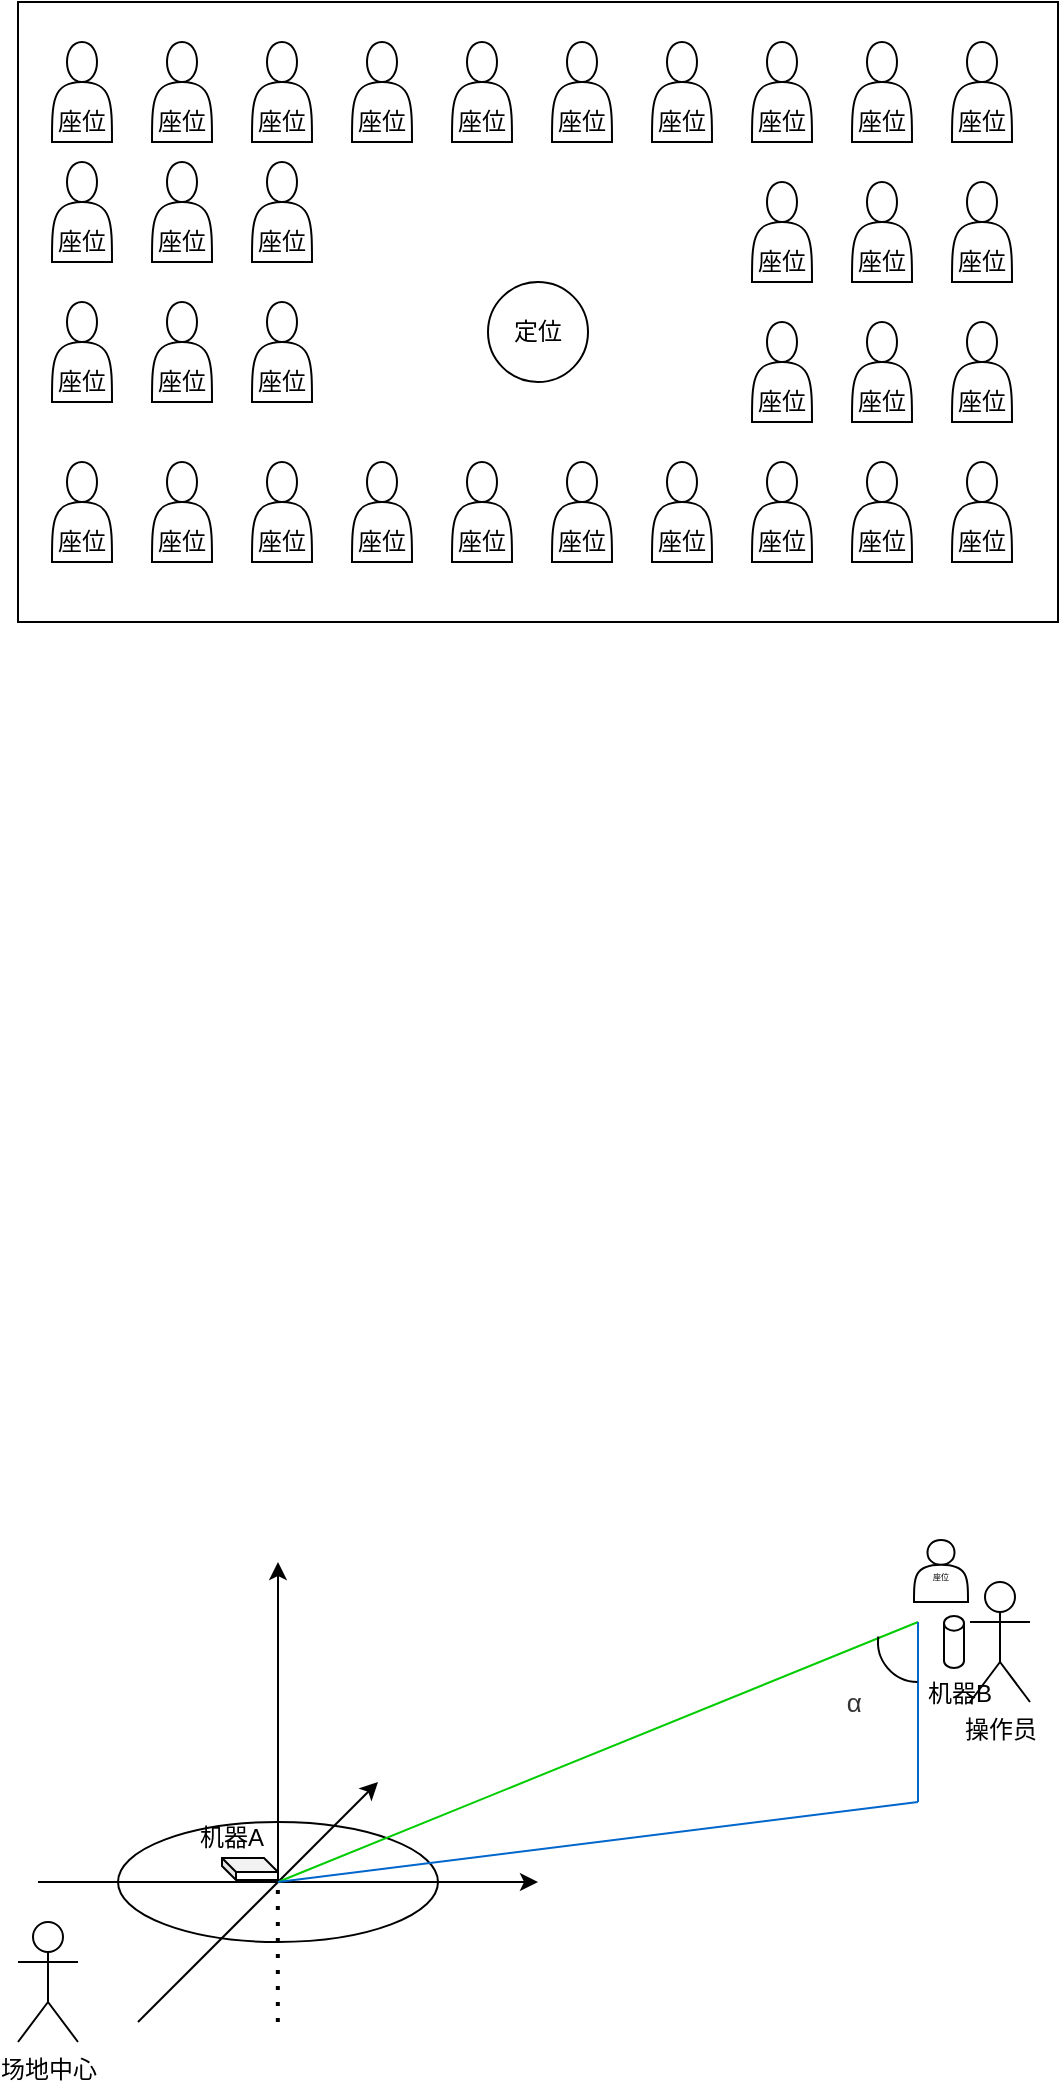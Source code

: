 <mxfile version="13.6.0" type="github">
  <diagram id="Auys1NDRf-AyNC6vhSMe" name="Page-1">
    <mxGraphModel dx="1349" dy="1953" grid="0" gridSize="10" guides="1" tooltips="1" connect="1" arrows="1" fold="1" page="1" pageScale="1" pageWidth="827" pageHeight="1169" math="0" shadow="0">
      <root>
        <mxCell id="0" />
        <mxCell id="1" parent="0" />
        <mxCell id="lMemVwoY50pMKoM0oDk7-1" value="场地中心" style="shape=umlActor;verticalLabelPosition=bottom;verticalAlign=top;html=1;outlineConnect=0;" parent="1" vertex="1">
          <mxGeometry x="153" y="410" width="30" height="60" as="geometry" />
        </mxCell>
        <mxCell id="lMemVwoY50pMKoM0oDk7-2" value="操作员" style="shape=umlActor;verticalLabelPosition=bottom;verticalAlign=top;html=1;outlineConnect=0;" parent="1" vertex="1">
          <mxGeometry x="629" y="240" width="30" height="60" as="geometry" />
        </mxCell>
        <mxCell id="lMemVwoY50pMKoM0oDk7-3" value="" style="ellipse;whiteSpace=wrap;html=1;" parent="1" vertex="1">
          <mxGeometry x="203" y="360" width="160" height="60" as="geometry" />
        </mxCell>
        <mxCell id="lMemVwoY50pMKoM0oDk7-4" value="" style="endArrow=classic;html=1;" parent="1" edge="1">
          <mxGeometry width="50" height="50" relative="1" as="geometry">
            <mxPoint x="283" y="390" as="sourcePoint" />
            <mxPoint x="283" y="230" as="targetPoint" />
            <Array as="points">
              <mxPoint x="283" y="240" />
            </Array>
          </mxGeometry>
        </mxCell>
        <mxCell id="lMemVwoY50pMKoM0oDk7-5" value="" style="endArrow=none;dashed=1;html=1;dashPattern=1 3;strokeWidth=2;" parent="1" edge="1">
          <mxGeometry width="50" height="50" relative="1" as="geometry">
            <mxPoint x="282.92" y="460" as="sourcePoint" />
            <mxPoint x="282.92" y="390" as="targetPoint" />
          </mxGeometry>
        </mxCell>
        <mxCell id="lMemVwoY50pMKoM0oDk7-6" value="" style="endArrow=classic;html=1;" parent="1" edge="1">
          <mxGeometry width="50" height="50" relative="1" as="geometry">
            <mxPoint x="213" y="460" as="sourcePoint" />
            <mxPoint x="333" y="340" as="targetPoint" />
          </mxGeometry>
        </mxCell>
        <mxCell id="lMemVwoY50pMKoM0oDk7-7" value="" style="endArrow=classic;html=1;" parent="1" edge="1">
          <mxGeometry width="50" height="50" relative="1" as="geometry">
            <mxPoint x="163" y="390" as="sourcePoint" />
            <mxPoint x="413" y="390" as="targetPoint" />
          </mxGeometry>
        </mxCell>
        <mxCell id="lMemVwoY50pMKoM0oDk7-9" value="" style="endArrow=none;html=1;fillColor=#00CC00;strokeColor=#00CC00;" parent="1" edge="1">
          <mxGeometry width="50" height="50" relative="1" as="geometry">
            <mxPoint x="283" y="390" as="sourcePoint" />
            <mxPoint x="603" y="260" as="targetPoint" />
          </mxGeometry>
        </mxCell>
        <mxCell id="lMemVwoY50pMKoM0oDk7-10" value="" style="endArrow=none;html=1;fillColor=#00CC00;strokeColor=#0066CC;" parent="1" edge="1">
          <mxGeometry width="50" height="50" relative="1" as="geometry">
            <mxPoint x="603" y="350" as="sourcePoint" />
            <mxPoint x="603" y="260" as="targetPoint" />
          </mxGeometry>
        </mxCell>
        <mxCell id="lMemVwoY50pMKoM0oDk7-11" value="" style="endArrow=none;html=1;fillColor=#00CC00;strokeColor=#0066CC;" parent="1" edge="1">
          <mxGeometry width="50" height="50" relative="1" as="geometry">
            <mxPoint x="283" y="390" as="sourcePoint" />
            <mxPoint x="603" y="350" as="targetPoint" />
          </mxGeometry>
        </mxCell>
        <mxCell id="lMemVwoY50pMKoM0oDk7-12" value="&lt;br style=&quot;font-size: 4px&quot;&gt;座位" style="shape=actor;whiteSpace=wrap;html=1;fontSize=4;" parent="1" vertex="1">
          <mxGeometry x="601" y="219" width="27" height="31" as="geometry" />
        </mxCell>
        <mxCell id="lMemVwoY50pMKoM0oDk7-13" value="" style="verticalLabelPosition=bottom;verticalAlign=top;html=1;shape=mxgraph.basic.arc;startAngle=0.502;endAngle=0.772;" parent="1" vertex="1">
          <mxGeometry x="583" y="250" width="40" height="40" as="geometry" />
        </mxCell>
        <mxCell id="lMemVwoY50pMKoM0oDk7-14" value="&lt;span style=&quot;color: rgb(51 , 51 , 51) ; font-family: &amp;#34;microsoft yahei&amp;#34; , &amp;#34;arial&amp;#34; , sans-serif ; font-size: 13px ; background-color: rgb(255 , 255 , 255)&quot;&gt;α&amp;nbsp;&lt;/span&gt;" style="text;html=1;strokeColor=none;fillColor=none;align=center;verticalAlign=middle;whiteSpace=wrap;rounded=0;" parent="1" vertex="1">
          <mxGeometry x="553" y="290" width="40" height="20" as="geometry" />
        </mxCell>
        <mxCell id="lMemVwoY50pMKoM0oDk7-15" value="" style="rounded=0;whiteSpace=wrap;html=1;" parent="1" vertex="1">
          <mxGeometry x="153" y="-550" width="520" height="310" as="geometry" />
        </mxCell>
        <mxCell id="lMemVwoY50pMKoM0oDk7-19" value="定位" style="ellipse;whiteSpace=wrap;html=1;aspect=fixed;" parent="1" vertex="1">
          <mxGeometry x="388" y="-410" width="50" height="50" as="geometry" />
        </mxCell>
        <mxCell id="lMemVwoY50pMKoM0oDk7-20" value="&lt;br&gt;&lt;br&gt;座位" style="shape=actor;whiteSpace=wrap;html=1;" parent="1" vertex="1">
          <mxGeometry x="520" y="-530" width="30" height="50" as="geometry" />
        </mxCell>
        <mxCell id="lMemVwoY50pMKoM0oDk7-21" value="&lt;br&gt;&lt;br&gt;座位" style="shape=actor;whiteSpace=wrap;html=1;" parent="1" vertex="1">
          <mxGeometry x="620" y="-530" width="30" height="50" as="geometry" />
        </mxCell>
        <mxCell id="lMemVwoY50pMKoM0oDk7-22" value="&lt;br&gt;&lt;br&gt;座位" style="shape=actor;whiteSpace=wrap;html=1;" parent="1" vertex="1">
          <mxGeometry x="570" y="-530" width="30" height="50" as="geometry" />
        </mxCell>
        <mxCell id="lMemVwoY50pMKoM0oDk7-24" value="&lt;br&gt;&lt;br&gt;座位" style="shape=actor;whiteSpace=wrap;html=1;" parent="1" vertex="1">
          <mxGeometry x="520" y="-460" width="30" height="50" as="geometry" />
        </mxCell>
        <mxCell id="lMemVwoY50pMKoM0oDk7-25" value="&lt;br&gt;&lt;br&gt;座位" style="shape=actor;whiteSpace=wrap;html=1;" parent="1" vertex="1">
          <mxGeometry x="570" y="-460" width="30" height="50" as="geometry" />
        </mxCell>
        <mxCell id="lMemVwoY50pMKoM0oDk7-26" value="&lt;br&gt;&lt;br&gt;座位" style="shape=actor;whiteSpace=wrap;html=1;" parent="1" vertex="1">
          <mxGeometry x="620" y="-460" width="30" height="50" as="geometry" />
        </mxCell>
        <mxCell id="lMemVwoY50pMKoM0oDk7-27" value="&lt;br&gt;&lt;br&gt;座位" style="shape=actor;whiteSpace=wrap;html=1;" parent="1" vertex="1">
          <mxGeometry x="520" y="-390" width="30" height="50" as="geometry" />
        </mxCell>
        <mxCell id="lMemVwoY50pMKoM0oDk7-28" value="&lt;br&gt;&lt;br&gt;座位" style="shape=actor;whiteSpace=wrap;html=1;" parent="1" vertex="1">
          <mxGeometry x="570" y="-390" width="30" height="50" as="geometry" />
        </mxCell>
        <mxCell id="lMemVwoY50pMKoM0oDk7-29" value="&lt;br&gt;&lt;br&gt;座位" style="shape=actor;whiteSpace=wrap;html=1;" parent="1" vertex="1">
          <mxGeometry x="620" y="-390" width="30" height="50" as="geometry" />
        </mxCell>
        <mxCell id="lMemVwoY50pMKoM0oDk7-30" value="&lt;br&gt;&lt;br&gt;座位" style="shape=actor;whiteSpace=wrap;html=1;" parent="1" vertex="1">
          <mxGeometry x="520" y="-320" width="30" height="50" as="geometry" />
        </mxCell>
        <mxCell id="lMemVwoY50pMKoM0oDk7-31" value="&lt;br&gt;&lt;br&gt;座位" style="shape=actor;whiteSpace=wrap;html=1;" parent="1" vertex="1">
          <mxGeometry x="570" y="-320" width="30" height="50" as="geometry" />
        </mxCell>
        <mxCell id="lMemVwoY50pMKoM0oDk7-32" value="&lt;br&gt;&lt;br&gt;座位" style="shape=actor;whiteSpace=wrap;html=1;" parent="1" vertex="1">
          <mxGeometry x="620" y="-320" width="30" height="50" as="geometry" />
        </mxCell>
        <mxCell id="lMemVwoY50pMKoM0oDk7-34" value="&lt;br&gt;&lt;br&gt;座位" style="shape=actor;whiteSpace=wrap;html=1;" parent="1" vertex="1">
          <mxGeometry x="370" y="-530" width="30" height="50" as="geometry" />
        </mxCell>
        <mxCell id="lMemVwoY50pMKoM0oDk7-35" value="&lt;br&gt;&lt;br&gt;座位" style="shape=actor;whiteSpace=wrap;html=1;" parent="1" vertex="1">
          <mxGeometry x="470" y="-530" width="30" height="50" as="geometry" />
        </mxCell>
        <mxCell id="lMemVwoY50pMKoM0oDk7-36" value="&lt;br&gt;&lt;br&gt;座位" style="shape=actor;whiteSpace=wrap;html=1;" parent="1" vertex="1">
          <mxGeometry x="420" y="-530" width="30" height="50" as="geometry" />
        </mxCell>
        <mxCell id="lMemVwoY50pMKoM0oDk7-40" value="&lt;br&gt;&lt;br&gt;座位" style="shape=actor;whiteSpace=wrap;html=1;" parent="1" vertex="1">
          <mxGeometry x="220" y="-530" width="30" height="50" as="geometry" />
        </mxCell>
        <mxCell id="lMemVwoY50pMKoM0oDk7-41" value="&lt;br&gt;&lt;br&gt;座位" style="shape=actor;whiteSpace=wrap;html=1;" parent="1" vertex="1">
          <mxGeometry x="320" y="-530" width="30" height="50" as="geometry" />
        </mxCell>
        <mxCell id="lMemVwoY50pMKoM0oDk7-42" value="&lt;br&gt;&lt;br&gt;座位" style="shape=actor;whiteSpace=wrap;html=1;" parent="1" vertex="1">
          <mxGeometry x="270" y="-530" width="30" height="50" as="geometry" />
        </mxCell>
        <mxCell id="lMemVwoY50pMKoM0oDk7-44" value="&lt;br&gt;&lt;br&gt;座位" style="shape=actor;whiteSpace=wrap;html=1;" parent="1" vertex="1">
          <mxGeometry x="170" y="-530" width="30" height="50" as="geometry" />
        </mxCell>
        <mxCell id="lMemVwoY50pMKoM0oDk7-46" value="&lt;br&gt;&lt;br&gt;座位" style="shape=actor;whiteSpace=wrap;html=1;" parent="1" vertex="1">
          <mxGeometry x="370" y="-320" width="30" height="50" as="geometry" />
        </mxCell>
        <mxCell id="lMemVwoY50pMKoM0oDk7-47" value="&lt;br&gt;&lt;br&gt;座位" style="shape=actor;whiteSpace=wrap;html=1;" parent="1" vertex="1">
          <mxGeometry x="470" y="-320" width="30" height="50" as="geometry" />
        </mxCell>
        <mxCell id="lMemVwoY50pMKoM0oDk7-48" value="&lt;br&gt;&lt;br&gt;座位" style="shape=actor;whiteSpace=wrap;html=1;" parent="1" vertex="1">
          <mxGeometry x="420" y="-320" width="30" height="50" as="geometry" />
        </mxCell>
        <mxCell id="lMemVwoY50pMKoM0oDk7-49" value="&lt;br&gt;&lt;br&gt;座位" style="shape=actor;whiteSpace=wrap;html=1;" parent="1" vertex="1">
          <mxGeometry x="220" y="-320" width="30" height="50" as="geometry" />
        </mxCell>
        <mxCell id="lMemVwoY50pMKoM0oDk7-50" value="&lt;br&gt;&lt;br&gt;座位" style="shape=actor;whiteSpace=wrap;html=1;" parent="1" vertex="1">
          <mxGeometry x="320" y="-320" width="30" height="50" as="geometry" />
        </mxCell>
        <mxCell id="lMemVwoY50pMKoM0oDk7-51" value="&lt;br&gt;&lt;br&gt;座位" style="shape=actor;whiteSpace=wrap;html=1;" parent="1" vertex="1">
          <mxGeometry x="270" y="-320" width="30" height="50" as="geometry" />
        </mxCell>
        <mxCell id="lMemVwoY50pMKoM0oDk7-53" value="&lt;br&gt;&lt;br&gt;座位" style="shape=actor;whiteSpace=wrap;html=1;" parent="1" vertex="1">
          <mxGeometry x="170" y="-320" width="30" height="50" as="geometry" />
        </mxCell>
        <mxCell id="lMemVwoY50pMKoM0oDk7-64" value="&lt;br&gt;&lt;br&gt;座位" style="shape=actor;whiteSpace=wrap;html=1;" parent="1" vertex="1">
          <mxGeometry x="170" y="-470" width="30" height="50" as="geometry" />
        </mxCell>
        <mxCell id="lMemVwoY50pMKoM0oDk7-65" value="&lt;br&gt;&lt;br&gt;座位" style="shape=actor;whiteSpace=wrap;html=1;" parent="1" vertex="1">
          <mxGeometry x="220" y="-470" width="30" height="50" as="geometry" />
        </mxCell>
        <mxCell id="lMemVwoY50pMKoM0oDk7-66" value="&lt;br&gt;&lt;br&gt;座位" style="shape=actor;whiteSpace=wrap;html=1;" parent="1" vertex="1">
          <mxGeometry x="270" y="-470" width="30" height="50" as="geometry" />
        </mxCell>
        <mxCell id="lMemVwoY50pMKoM0oDk7-67" value="&lt;br&gt;&lt;br&gt;座位" style="shape=actor;whiteSpace=wrap;html=1;" parent="1" vertex="1">
          <mxGeometry x="170" y="-400" width="30" height="50" as="geometry" />
        </mxCell>
        <mxCell id="lMemVwoY50pMKoM0oDk7-68" value="&lt;br&gt;&lt;br&gt;座位" style="shape=actor;whiteSpace=wrap;html=1;" parent="1" vertex="1">
          <mxGeometry x="220" y="-400" width="30" height="50" as="geometry" />
        </mxCell>
        <mxCell id="lMemVwoY50pMKoM0oDk7-69" value="&lt;br&gt;&lt;br&gt;座位" style="shape=actor;whiteSpace=wrap;html=1;" parent="1" vertex="1">
          <mxGeometry x="270" y="-400" width="30" height="50" as="geometry" />
        </mxCell>
        <mxCell id="GkC0pxfeXQYy6U5fyzUl-1" value="" style="shape=cube;whiteSpace=wrap;html=1;boundedLbl=1;backgroundOutline=1;darkOpacity=0.05;darkOpacity2=0.1;size=7;" vertex="1" parent="1">
          <mxGeometry x="255" y="378" width="28" height="11" as="geometry" />
        </mxCell>
        <mxCell id="GkC0pxfeXQYy6U5fyzUl-4" value="" style="shape=cylinder2;whiteSpace=wrap;html=1;boundedLbl=1;backgroundOutline=1;size=3.667;" vertex="1" parent="1">
          <mxGeometry x="616" y="257" width="10" height="26" as="geometry" />
        </mxCell>
        <mxCell id="GkC0pxfeXQYy6U5fyzUl-5" value="机器A" style="text;html=1;strokeColor=none;fillColor=none;align=center;verticalAlign=middle;whiteSpace=wrap;rounded=0;" vertex="1" parent="1">
          <mxGeometry x="240" y="358" width="40" height="20" as="geometry" />
        </mxCell>
        <mxCell id="GkC0pxfeXQYy6U5fyzUl-6" value="机器B" style="text;html=1;strokeColor=none;fillColor=none;align=center;verticalAlign=middle;whiteSpace=wrap;rounded=0;" vertex="1" parent="1">
          <mxGeometry x="604" y="286" width="40" height="20" as="geometry" />
        </mxCell>
      </root>
    </mxGraphModel>
  </diagram>
</mxfile>
